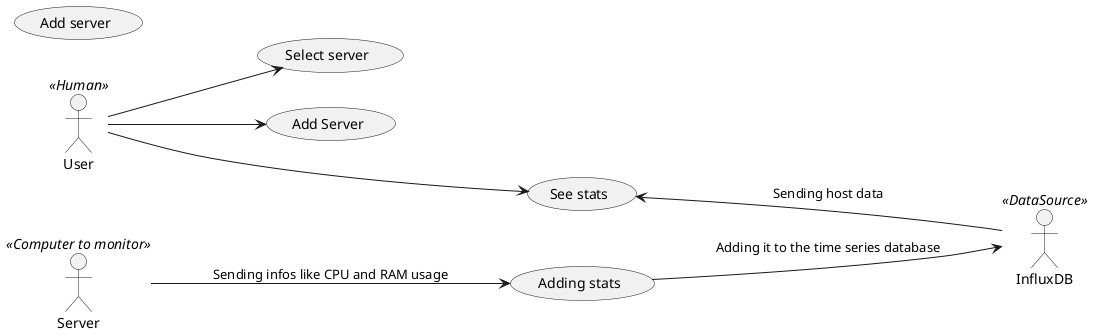 ## uml: Use cases 


```plantuml
@startuml
left to right direction
:User: << Human >>
:InfluxDB: << DataSource >>
:Server: <<Computer to monitor>>


(Select server)
User --> (Select server)

(Add server)
User --> (Add Server)


(See stats)
User ---> (See stats)
(See stats) <--- InfluxDB : Sending host data

(Adding stats)
Server ---> (Adding stats) : Sending infos like CPU and RAM usage
(Adding stats) ---> InfluxDB : Adding it to the time series database

@enduml

```